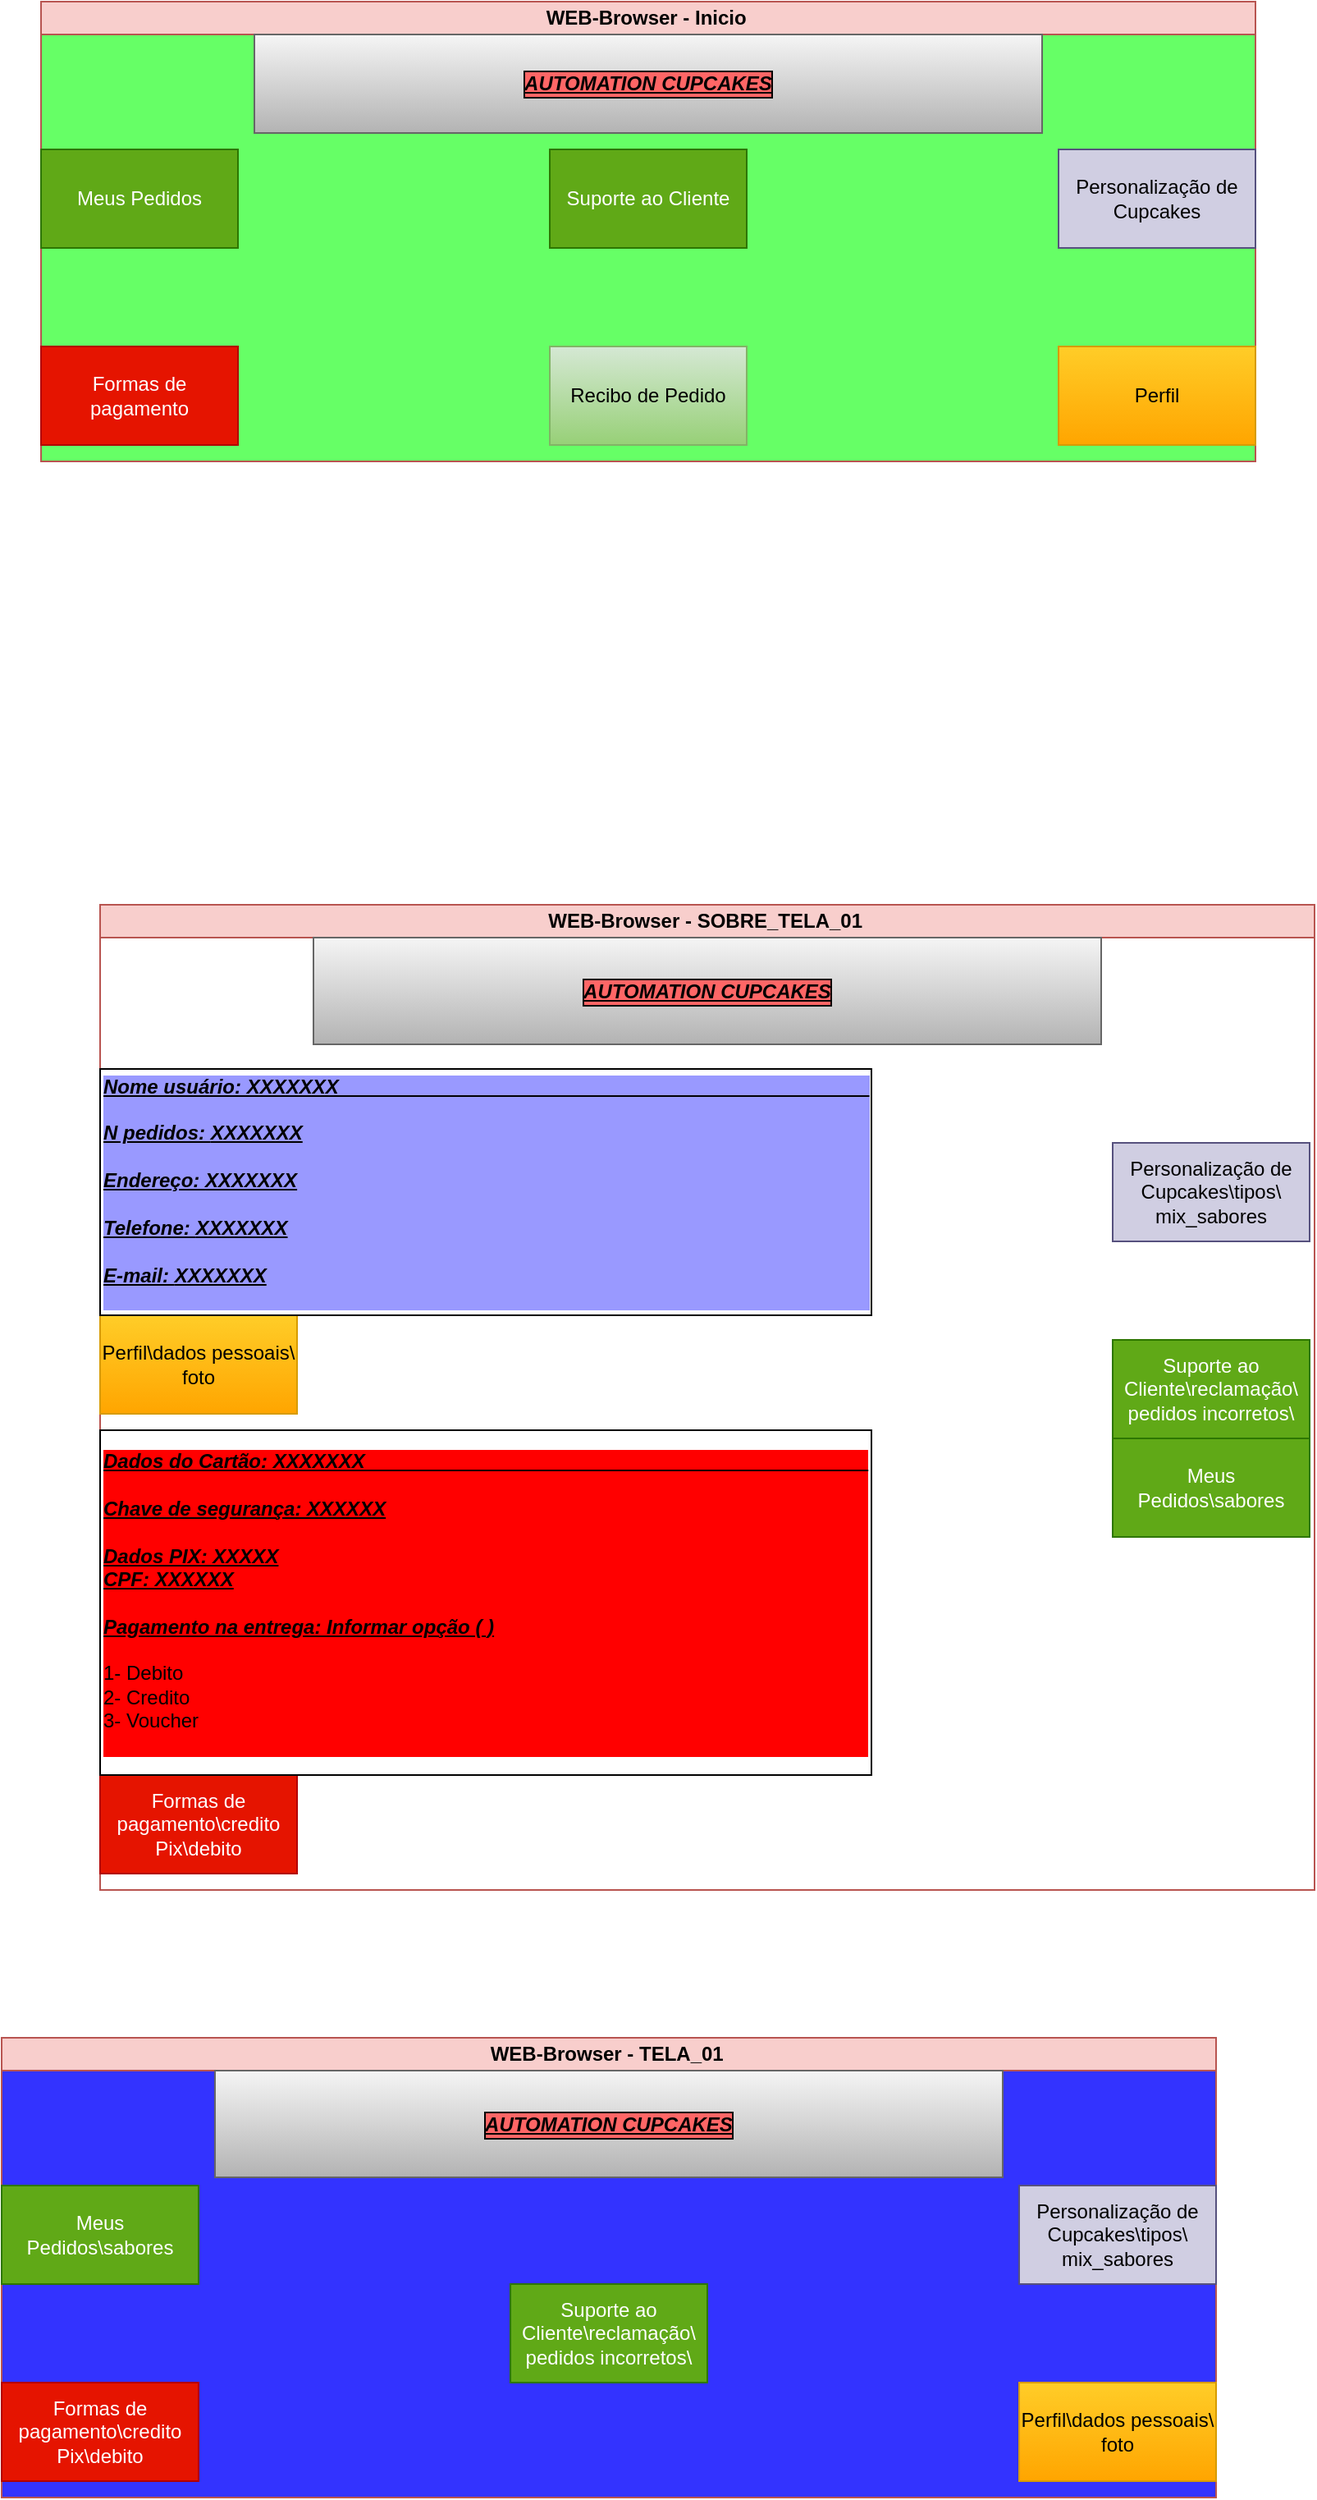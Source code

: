 <mxfile version="24.4.0" type="device">
  <diagram id="prtHgNgQTEPvFCAcTncT" name="Page-1">
    <mxGraphModel dx="880" dy="468" grid="1" gridSize="10" guides="1" tooltips="1" connect="1" arrows="1" fold="1" page="1" pageScale="1" pageWidth="827" pageHeight="1169" math="0" shadow="0">
      <root>
        <mxCell id="0" />
        <mxCell id="1" parent="0" />
        <mxCell id="dNxyNK7c78bLwvsdeMH5-11" value="WEB-Browser - Inicio&amp;nbsp;" style="swimlane;html=1;startSize=20;horizontal=1;containerType=tree;glass=0;fillColor=#f8cecc;strokeColor=#b85450;swimlaneFillColor=#66FF66;gradientColor=none;" parent="1" vertex="1">
          <mxGeometry x="44" y="10" width="740" height="280" as="geometry" />
        </mxCell>
        <mxCell id="IlKMJ6naBg7NHXf0W0cz-1" value="Meus Pedidos" style="rounded=0;whiteSpace=wrap;html=1;fillColor=#60a917;fontColor=#ffffff;strokeColor=#2D7600;" vertex="1" parent="dNxyNK7c78bLwvsdeMH5-11">
          <mxGeometry y="90" width="120" height="60" as="geometry" />
        </mxCell>
        <mxCell id="IlKMJ6naBg7NHXf0W0cz-2" value="Formas de pagamento" style="rounded=0;whiteSpace=wrap;html=1;fillColor=#e51400;fontColor=#ffffff;strokeColor=#B20000;" vertex="1" parent="dNxyNK7c78bLwvsdeMH5-11">
          <mxGeometry y="210" width="120" height="60" as="geometry" />
        </mxCell>
        <mxCell id="IlKMJ6naBg7NHXf0W0cz-4" value="Personalização de Cupcakes" style="rounded=0;whiteSpace=wrap;html=1;fillColor=#d0cee2;strokeColor=#56517e;" vertex="1" parent="dNxyNK7c78bLwvsdeMH5-11">
          <mxGeometry x="620" y="90" width="120" height="60" as="geometry" />
        </mxCell>
        <mxCell id="IlKMJ6naBg7NHXf0W0cz-5" value="Suporte ao Cliente" style="rounded=0;whiteSpace=wrap;html=1;fillColor=#60a917;fontColor=#ffffff;strokeColor=#2D7600;" vertex="1" parent="dNxyNK7c78bLwvsdeMH5-11">
          <mxGeometry x="310" y="90" width="120" height="60" as="geometry" />
        </mxCell>
        <mxCell id="IlKMJ6naBg7NHXf0W0cz-6" value="Perfil" style="rounded=0;whiteSpace=wrap;html=1;fillColor=#ffcd28;strokeColor=#d79b00;gradientColor=#ffa500;" vertex="1" parent="dNxyNK7c78bLwvsdeMH5-11">
          <mxGeometry x="620" y="210" width="120" height="60" as="geometry" />
        </mxCell>
        <mxCell id="IlKMJ6naBg7NHXf0W0cz-7" value="AUTOMATION CUPCAKES" style="rounded=0;whiteSpace=wrap;html=1;fontStyle=7;labelBackgroundColor=#FF6666;labelBorderColor=default;fillColor=#f5f5f5;gradientColor=#b3b3b3;strokeColor=#666666;" vertex="1" parent="dNxyNK7c78bLwvsdeMH5-11">
          <mxGeometry x="130" y="20" width="480" height="60" as="geometry" />
        </mxCell>
        <mxCell id="IlKMJ6naBg7NHXf0W0cz-15" value="Recibo de Pedido" style="rounded=0;whiteSpace=wrap;html=1;fillColor=#d5e8d4;gradientColor=#97d077;strokeColor=#82b366;" vertex="1" parent="dNxyNK7c78bLwvsdeMH5-11">
          <mxGeometry x="310" y="210" width="120" height="60" as="geometry" />
        </mxCell>
        <mxCell id="IlKMJ6naBg7NHXf0W0cz-8" value="WEB-Browser - SOBRE_TELA_01&amp;nbsp;" style="swimlane;html=1;startSize=20;horizontal=1;containerType=tree;glass=0;fillColor=#f8cecc;strokeColor=#b85450;swimlaneFillColor=#FFFFFF;" vertex="1" parent="1">
          <mxGeometry x="80" y="560" width="740" height="600" as="geometry" />
        </mxCell>
        <mxCell id="IlKMJ6naBg7NHXf0W0cz-9" value="Meus Pedidos\sabores" style="rounded=0;whiteSpace=wrap;html=1;fillColor=#60a917;fontColor=#ffffff;strokeColor=#2D7600;" vertex="1" parent="IlKMJ6naBg7NHXf0W0cz-8">
          <mxGeometry x="617" y="325" width="120" height="60" as="geometry" />
        </mxCell>
        <mxCell id="IlKMJ6naBg7NHXf0W0cz-10" value="Formas de pagamento\credito&lt;div&gt;Pix\debito&lt;/div&gt;" style="rounded=0;whiteSpace=wrap;html=1;fillColor=#e51400;fontColor=#ffffff;strokeColor=#B20000;" vertex="1" parent="IlKMJ6naBg7NHXf0W0cz-8">
          <mxGeometry y="530" width="120" height="60" as="geometry" />
        </mxCell>
        <mxCell id="IlKMJ6naBg7NHXf0W0cz-11" value="Personalização de Cupcakes\tipos\&lt;div&gt;mix_sabores&lt;/div&gt;" style="rounded=0;whiteSpace=wrap;html=1;fillColor=#d0cee2;strokeColor=#56517e;" vertex="1" parent="IlKMJ6naBg7NHXf0W0cz-8">
          <mxGeometry x="617" y="145" width="120" height="60" as="geometry" />
        </mxCell>
        <mxCell id="IlKMJ6naBg7NHXf0W0cz-12" value="Suporte ao Cliente\reclamação\&lt;div&gt;pedidos incorretos\&lt;/div&gt;" style="rounded=0;whiteSpace=wrap;html=1;fillColor=#60a917;fontColor=#ffffff;strokeColor=#2D7600;" vertex="1" parent="IlKMJ6naBg7NHXf0W0cz-8">
          <mxGeometry x="617" y="265" width="120" height="60" as="geometry" />
        </mxCell>
        <mxCell id="IlKMJ6naBg7NHXf0W0cz-13" value="Perfil\dados pessoais\&lt;div&gt;foto&lt;/div&gt;" style="rounded=0;whiteSpace=wrap;html=1;fillColor=#ffcd28;strokeColor=#d79b00;gradientColor=#ffa500;" vertex="1" parent="IlKMJ6naBg7NHXf0W0cz-8">
          <mxGeometry y="250" width="120" height="60" as="geometry" />
        </mxCell>
        <mxCell id="IlKMJ6naBg7NHXf0W0cz-14" value="AUTOMATION CUPCAKES" style="rounded=0;whiteSpace=wrap;html=1;fontStyle=7;labelBackgroundColor=#FF6666;labelBorderColor=default;fillColor=#f5f5f5;gradientColor=#b3b3b3;strokeColor=#666666;" vertex="1" parent="IlKMJ6naBg7NHXf0W0cz-8">
          <mxGeometry x="130" y="20" width="480" height="65" as="geometry" />
        </mxCell>
        <mxCell id="IlKMJ6naBg7NHXf0W0cz-24" value="&lt;b&gt;&lt;i&gt;&lt;u&gt;Nome usuário: XXXXXXX&amp;nbsp; &amp;nbsp; &amp;nbsp; &amp;nbsp; &amp;nbsp; &amp;nbsp; &amp;nbsp; &amp;nbsp; &amp;nbsp; &amp;nbsp; &amp;nbsp; &amp;nbsp; &amp;nbsp; &amp;nbsp; &amp;nbsp; &amp;nbsp; &amp;nbsp; &amp;nbsp; &amp;nbsp; &amp;nbsp; &amp;nbsp; &amp;nbsp; &amp;nbsp; &amp;nbsp; &amp;nbsp; &amp;nbsp; &amp;nbsp; &amp;nbsp; &amp;nbsp; &amp;nbsp; &amp;nbsp; &amp;nbsp; &amp;nbsp; &amp;nbsp; &amp;nbsp; &amp;nbsp; &amp;nbsp; &amp;nbsp; &amp;nbsp; &amp;nbsp; &amp;nbsp; &amp;nbsp; &amp;nbsp; &amp;nbsp; &amp;nbsp; &amp;nbsp; &amp;nbsp; &amp;nbsp; &amp;nbsp;&lt;/u&gt;&lt;/i&gt;&lt;/b&gt;&lt;div&gt;&lt;b&gt;&lt;i&gt;&lt;u&gt;&lt;br&gt;&lt;/u&gt;&lt;/i&gt;&lt;/b&gt;&lt;div&gt;&lt;b&gt;&lt;i&gt;&lt;u&gt;N pedidos:&amp;nbsp;&lt;span style=&quot;&quot;&gt;XXXXXXX&lt;/span&gt;&lt;/u&gt;&lt;/i&gt;&lt;/b&gt;&lt;/div&gt;&lt;div&gt;&lt;b&gt;&lt;i&gt;&lt;u&gt;&lt;span style=&quot;&quot;&gt;&lt;br&gt;&lt;/span&gt;&lt;/u&gt;&lt;/i&gt;&lt;/b&gt;&lt;/div&gt;&lt;div&gt;&lt;b&gt;&lt;i&gt;&lt;u&gt;Endereço:&amp;nbsp;&lt;span style=&quot;&quot;&gt;XXXXXXX&lt;/span&gt;&lt;/u&gt;&lt;/i&gt;&lt;/b&gt;&lt;/div&gt;&lt;div&gt;&lt;b&gt;&lt;i&gt;&lt;u&gt;&lt;span style=&quot;&quot;&gt;&lt;br&gt;&lt;/span&gt;&lt;/u&gt;&lt;/i&gt;&lt;/b&gt;&lt;/div&gt;&lt;div&gt;&lt;b&gt;&lt;i&gt;&lt;u&gt;Telefone:&amp;nbsp;&lt;span style=&quot;&quot;&gt;XXXXXXX&lt;/span&gt;&lt;/u&gt;&lt;/i&gt;&lt;/b&gt;&lt;/div&gt;&lt;div&gt;&lt;b&gt;&lt;i&gt;&lt;u&gt;&lt;span style=&quot;&quot;&gt;&lt;br&gt;&lt;/span&gt;&lt;/u&gt;&lt;/i&gt;&lt;/b&gt;&lt;/div&gt;&lt;div&gt;&lt;b&gt;&lt;i&gt;&lt;u&gt;E-mail:&amp;nbsp;&lt;span style=&quot;&quot;&gt;XXXXXXX&lt;/span&gt;&lt;/u&gt;&lt;/i&gt;&lt;/b&gt;&lt;/div&gt;&lt;/div&gt;&lt;div&gt;&lt;b&gt;&lt;i&gt;&lt;u&gt;&lt;span style=&quot;&quot;&gt;&lt;br&gt;&lt;/span&gt;&lt;/u&gt;&lt;/i&gt;&lt;/b&gt;&lt;/div&gt;" style="rounded=0;whiteSpace=wrap;html=1;align=left;labelBackgroundColor=#9999FF;" vertex="1" parent="IlKMJ6naBg7NHXf0W0cz-8">
          <mxGeometry y="100" width="470" height="150" as="geometry" />
        </mxCell>
        <mxCell id="IlKMJ6naBg7NHXf0W0cz-27" value="&lt;b&gt;&lt;i&gt;&lt;u&gt;Dados do Cartão: XXXXXXX&amp;nbsp; &amp;nbsp; &amp;nbsp; &amp;nbsp; &amp;nbsp; &amp;nbsp; &amp;nbsp; &amp;nbsp; &amp;nbsp; &amp;nbsp; &amp;nbsp; &amp;nbsp; &amp;nbsp; &amp;nbsp; &amp;nbsp; &amp;nbsp; &amp;nbsp; &amp;nbsp; &amp;nbsp; &amp;nbsp; &amp;nbsp; &amp;nbsp; &amp;nbsp; &amp;nbsp; &amp;nbsp; &amp;nbsp; &amp;nbsp; &amp;nbsp; &amp;nbsp; &amp;nbsp; &amp;nbsp; &amp;nbsp; &amp;nbsp; &amp;nbsp; &amp;nbsp; &amp;nbsp; &amp;nbsp; &amp;nbsp; &amp;nbsp; &amp;nbsp; &amp;nbsp; &amp;nbsp; &amp;nbsp; &amp;nbsp; &amp;nbsp; &amp;nbsp;&amp;nbsp;&lt;/u&gt;&lt;/i&gt;&lt;/b&gt;&lt;div&gt;&lt;b&gt;&lt;i&gt;&lt;u&gt;&lt;br&gt;&lt;/u&gt;&lt;/i&gt;&lt;/b&gt;&lt;div&gt;&lt;b&gt;&lt;i&gt;&lt;u&gt;Chave de segurança: XXXXXX&lt;/u&gt;&lt;/i&gt;&lt;/b&gt;&lt;/div&gt;&lt;div&gt;&lt;b&gt;&lt;i&gt;&lt;u&gt;&lt;span style=&quot;&quot;&gt;&lt;br&gt;&lt;/span&gt;&lt;/u&gt;&lt;/i&gt;&lt;/b&gt;&lt;/div&gt;&lt;div&gt;&lt;b&gt;&lt;i&gt;&lt;u&gt;Dados PIX: XXXXX&lt;/u&gt;&lt;/i&gt;&lt;/b&gt;&lt;/div&gt;&lt;div&gt;&lt;b&gt;&lt;i&gt;&lt;u&gt;CPF: XXXXXX&lt;/u&gt;&lt;/i&gt;&lt;/b&gt;&lt;/div&gt;&lt;div&gt;&lt;b&gt;&lt;i&gt;&lt;u&gt;&lt;span style=&quot;&quot;&gt;&lt;br&gt;&lt;/span&gt;&lt;/u&gt;&lt;/i&gt;&lt;/b&gt;&lt;/div&gt;&lt;div&gt;&lt;b&gt;&lt;i&gt;&lt;u&gt;Pagamento na entrega: Informar opção ( )&lt;/u&gt;&lt;/i&gt;&lt;/b&gt;&lt;/div&gt;&lt;div&gt;&lt;br&gt;&lt;/div&gt;&lt;/div&gt;&lt;div&gt;1- Debito&lt;/div&gt;&lt;div&gt;2- Credito&lt;/div&gt;&lt;div&gt;3- Voucher&lt;/div&gt;&lt;div&gt;&lt;b&gt;&lt;i&gt;&lt;u&gt;&lt;span style=&quot;&quot;&gt;&lt;br&gt;&lt;/span&gt;&lt;/u&gt;&lt;/i&gt;&lt;/b&gt;&lt;/div&gt;" style="rounded=0;whiteSpace=wrap;html=1;align=left;labelBackgroundColor=#FF0000;" vertex="1" parent="IlKMJ6naBg7NHXf0W0cz-8">
          <mxGeometry y="320" width="470" height="210" as="geometry" />
        </mxCell>
        <mxCell id="IlKMJ6naBg7NHXf0W0cz-17" value="WEB-Browser - TELA_01&amp;nbsp;" style="swimlane;html=1;startSize=20;horizontal=1;containerType=tree;glass=0;fillColor=#f8cecc;strokeColor=#b85450;swimlaneFillColor=#3333FF;" vertex="1" parent="1">
          <mxGeometry x="20" y="1250" width="740" height="280" as="geometry" />
        </mxCell>
        <mxCell id="IlKMJ6naBg7NHXf0W0cz-18" value="Meus Pedidos\sabores" style="rounded=0;whiteSpace=wrap;html=1;fillColor=#60a917;fontColor=#ffffff;strokeColor=#2D7600;" vertex="1" parent="IlKMJ6naBg7NHXf0W0cz-17">
          <mxGeometry y="90" width="120" height="60" as="geometry" />
        </mxCell>
        <mxCell id="IlKMJ6naBg7NHXf0W0cz-19" value="Formas de pagamento\credito&lt;div&gt;Pix\debito&lt;/div&gt;" style="rounded=0;whiteSpace=wrap;html=1;fillColor=#e51400;fontColor=#ffffff;strokeColor=#B20000;" vertex="1" parent="IlKMJ6naBg7NHXf0W0cz-17">
          <mxGeometry y="210" width="120" height="60" as="geometry" />
        </mxCell>
        <mxCell id="IlKMJ6naBg7NHXf0W0cz-20" value="Personalização de Cupcakes\tipos\&lt;div&gt;mix_sabores&lt;/div&gt;" style="rounded=0;whiteSpace=wrap;html=1;fillColor=#d0cee2;strokeColor=#56517e;" vertex="1" parent="IlKMJ6naBg7NHXf0W0cz-17">
          <mxGeometry x="620" y="90" width="120" height="60" as="geometry" />
        </mxCell>
        <mxCell id="IlKMJ6naBg7NHXf0W0cz-21" value="Suporte ao Cliente\reclamação\&lt;div&gt;pedidos incorretos\&lt;/div&gt;" style="rounded=0;whiteSpace=wrap;html=1;fillColor=#60a917;fontColor=#ffffff;strokeColor=#2D7600;" vertex="1" parent="IlKMJ6naBg7NHXf0W0cz-17">
          <mxGeometry x="310" y="150" width="120" height="60" as="geometry" />
        </mxCell>
        <mxCell id="IlKMJ6naBg7NHXf0W0cz-22" value="Perfil\dados pessoais\&lt;div&gt;foto&lt;/div&gt;" style="rounded=0;whiteSpace=wrap;html=1;fillColor=#ffcd28;strokeColor=#d79b00;gradientColor=#ffa500;" vertex="1" parent="IlKMJ6naBg7NHXf0W0cz-17">
          <mxGeometry x="620" y="210" width="120" height="60" as="geometry" />
        </mxCell>
        <mxCell id="IlKMJ6naBg7NHXf0W0cz-23" value="AUTOMATION CUPCAKES" style="rounded=0;whiteSpace=wrap;html=1;fontStyle=7;labelBackgroundColor=#FF6666;labelBorderColor=default;fillColor=#f5f5f5;gradientColor=#b3b3b3;strokeColor=#666666;" vertex="1" parent="IlKMJ6naBg7NHXf0W0cz-17">
          <mxGeometry x="130" y="20" width="480" height="65" as="geometry" />
        </mxCell>
      </root>
    </mxGraphModel>
  </diagram>
</mxfile>
